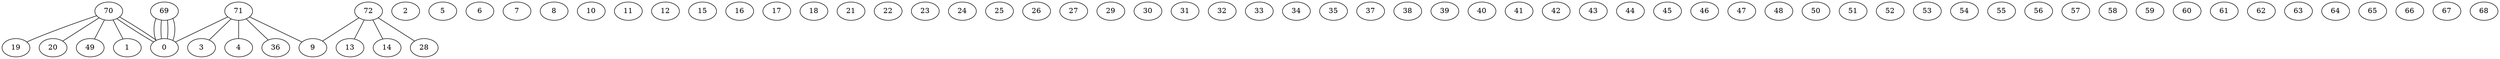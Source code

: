 graph G {
0;
1;
2;
3;
4;
5;
6;
7;
8;
9;
10;
11;
12;
13;
14;
15;
16;
17;
18;
19;
20;
21;
22;
23;
24;
25;
26;
27;
28;
29;
30;
31;
32;
33;
34;
35;
36;
37;
38;
39;
40;
41;
42;
43;
44;
45;
46;
47;
48;
49;
50;
51;
52;
53;
54;
55;
56;
57;
58;
59;
60;
61;
62;
63;
64;
65;
66;
67;
68;
69;
70;
71;
72;
72--28 ;
72--14 ;
72--9 ;
72--13 ;
71--4 ;
71--3 ;
71--36 ;
71--9 ;
71--0 ;
70--49 ;
70--19 ;
70--20 ;
70--0 ;
70--1 ;
70--0 ;
69--0 ;
69--0 ;
69--0 ;
69--0 ;
}
